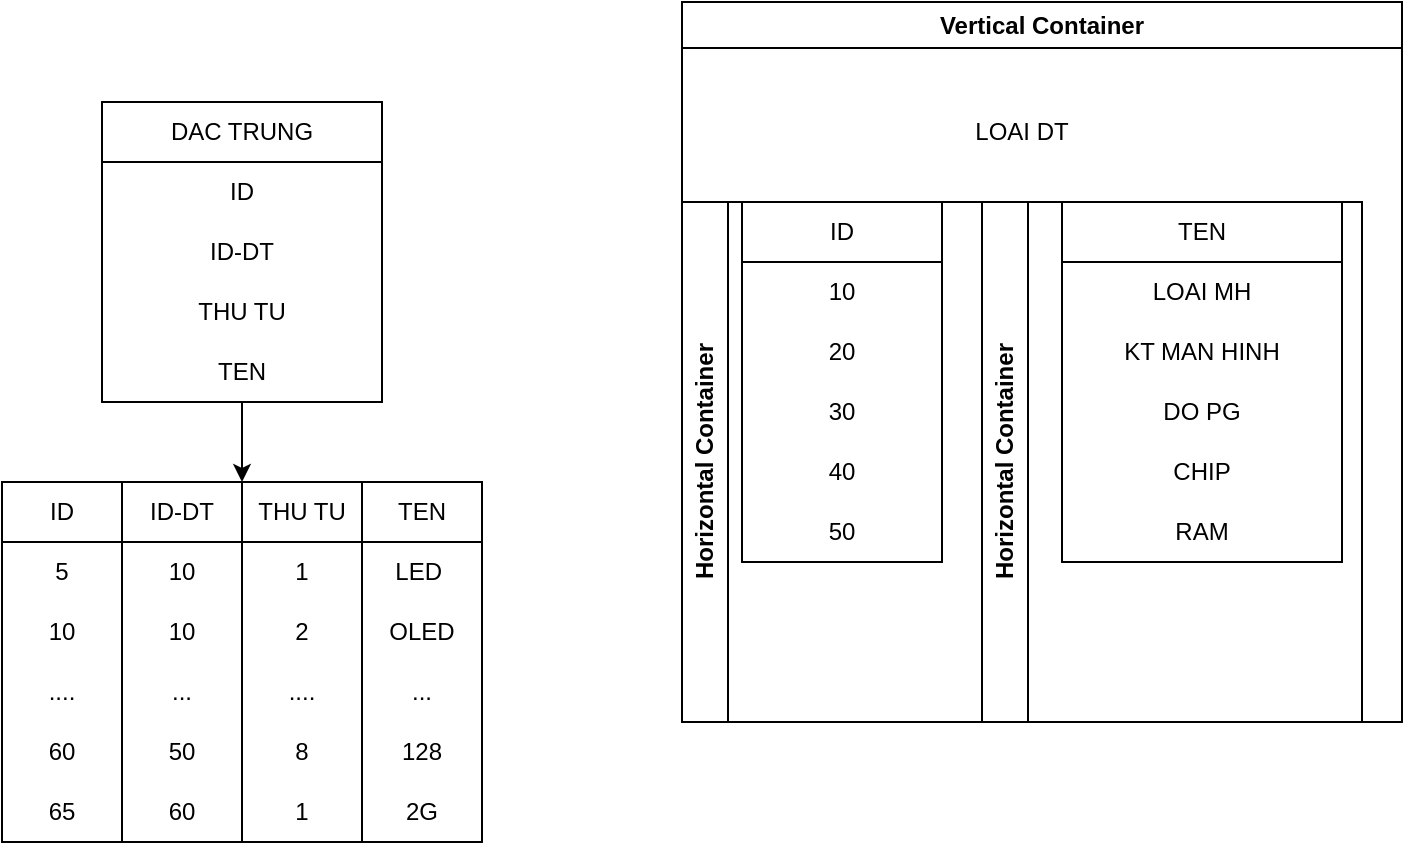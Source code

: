 <mxfile version="21.7.5" type="github">
  <diagram name="Page-1" id="567cU7zU4idR2Q4NE55Z">
    <mxGraphModel dx="777" dy="494" grid="1" gridSize="10" guides="1" tooltips="1" connect="1" arrows="1" fold="1" page="1" pageScale="1" pageWidth="850" pageHeight="1100" math="0" shadow="0">
      <root>
        <mxCell id="0" />
        <mxCell id="1" parent="0" />
        <mxCell id="lOqyoyoD0T-UHyPog28c-21" style="edgeStyle=orthogonalEdgeStyle;rounded=0;orthogonalLoop=1;jettySize=auto;html=1;entryX=1;entryY=0;entryDx=0;entryDy=0;" edge="1" parent="1" source="g64TjnT54fGRTK1biywi-1" target="lOqyoyoD0T-UHyPog28c-5">
          <mxGeometry relative="1" as="geometry" />
        </mxCell>
        <mxCell id="g64TjnT54fGRTK1biywi-1" value="DAC TRUNG" style="swimlane;fontStyle=0;childLayout=stackLayout;horizontal=1;startSize=30;horizontalStack=0;resizeParent=1;resizeParentMax=0;resizeLast=0;collapsible=1;marginBottom=0;whiteSpace=wrap;html=1;align=center;" parent="1" vertex="1">
          <mxGeometry x="70" y="60" width="140" height="150" as="geometry" />
        </mxCell>
        <mxCell id="g64TjnT54fGRTK1biywi-2" value="ID" style="text;strokeColor=none;fillColor=none;align=center;verticalAlign=middle;spacingLeft=4;spacingRight=4;overflow=hidden;points=[[0,0.5],[1,0.5]];portConstraint=eastwest;rotatable=0;whiteSpace=wrap;html=1;" parent="g64TjnT54fGRTK1biywi-1" vertex="1">
          <mxGeometry y="30" width="140" height="30" as="geometry" />
        </mxCell>
        <mxCell id="g64TjnT54fGRTK1biywi-3" value="ID-DT" style="text;strokeColor=none;fillColor=none;align=center;verticalAlign=middle;spacingLeft=4;spacingRight=4;overflow=hidden;points=[[0,0.5],[1,0.5]];portConstraint=eastwest;rotatable=0;whiteSpace=wrap;html=1;" parent="g64TjnT54fGRTK1biywi-1" vertex="1">
          <mxGeometry y="60" width="140" height="30" as="geometry" />
        </mxCell>
        <mxCell id="g64TjnT54fGRTK1biywi-4" value="THU TU" style="text;strokeColor=none;fillColor=none;align=center;verticalAlign=middle;spacingLeft=4;spacingRight=4;overflow=hidden;points=[[0,0.5],[1,0.5]];portConstraint=eastwest;rotatable=0;whiteSpace=wrap;html=1;" parent="g64TjnT54fGRTK1biywi-1" vertex="1">
          <mxGeometry y="90" width="140" height="30" as="geometry" />
        </mxCell>
        <mxCell id="g64TjnT54fGRTK1biywi-8" value="TEN" style="text;html=1;strokeColor=none;fillColor=none;align=center;verticalAlign=middle;whiteSpace=wrap;rounded=0;" parent="g64TjnT54fGRTK1biywi-1" vertex="1">
          <mxGeometry y="120" width="140" height="30" as="geometry" />
        </mxCell>
        <mxCell id="g64TjnT54fGRTK1biywi-7" value="Vertical Container" style="swimlane;whiteSpace=wrap;html=1;align=center;" parent="1" vertex="1">
          <mxGeometry x="360" y="10" width="360" height="360" as="geometry" />
        </mxCell>
        <mxCell id="g64TjnT54fGRTK1biywi-5" value="Horizontal Container" style="swimlane;horizontal=0;whiteSpace=wrap;html=1;align=center;" parent="g64TjnT54fGRTK1biywi-7" vertex="1">
          <mxGeometry y="100" width="340" height="260" as="geometry" />
        </mxCell>
        <mxCell id="g64TjnT54fGRTK1biywi-6" value="Horizontal Container" style="swimlane;horizontal=0;whiteSpace=wrap;html=1;align=center;" parent="g64TjnT54fGRTK1biywi-5" vertex="1">
          <mxGeometry x="150" width="190" height="260" as="geometry" />
        </mxCell>
        <mxCell id="g64TjnT54fGRTK1biywi-16" value="TEN" style="swimlane;fontStyle=0;childLayout=stackLayout;horizontal=1;startSize=30;horizontalStack=0;resizeParent=1;resizeParentMax=0;resizeLast=0;collapsible=1;marginBottom=0;whiteSpace=wrap;html=1;align=center;" parent="g64TjnT54fGRTK1biywi-6" vertex="1">
          <mxGeometry x="40" width="140" height="180" as="geometry" />
        </mxCell>
        <mxCell id="g64TjnT54fGRTK1biywi-17" value="LOAI MH" style="text;strokeColor=none;fillColor=none;align=center;verticalAlign=middle;spacingLeft=4;spacingRight=4;overflow=hidden;points=[[0,0.5],[1,0.5]];portConstraint=eastwest;rotatable=0;whiteSpace=wrap;html=1;" parent="g64TjnT54fGRTK1biywi-16" vertex="1">
          <mxGeometry y="30" width="140" height="30" as="geometry" />
        </mxCell>
        <mxCell id="g64TjnT54fGRTK1biywi-18" value="KT MAN HINH" style="text;strokeColor=none;fillColor=none;align=center;verticalAlign=middle;spacingLeft=4;spacingRight=4;overflow=hidden;points=[[0,0.5],[1,0.5]];portConstraint=eastwest;rotatable=0;whiteSpace=wrap;html=1;" parent="g64TjnT54fGRTK1biywi-16" vertex="1">
          <mxGeometry y="60" width="140" height="30" as="geometry" />
        </mxCell>
        <mxCell id="g64TjnT54fGRTK1biywi-19" value="DO PG" style="text;strokeColor=none;fillColor=none;align=center;verticalAlign=middle;spacingLeft=4;spacingRight=4;overflow=hidden;points=[[0,0.5],[1,0.5]];portConstraint=eastwest;rotatable=0;whiteSpace=wrap;html=1;" parent="g64TjnT54fGRTK1biywi-16" vertex="1">
          <mxGeometry y="90" width="140" height="30" as="geometry" />
        </mxCell>
        <mxCell id="g64TjnT54fGRTK1biywi-24" value="CHIP" style="text;html=1;strokeColor=none;fillColor=none;align=center;verticalAlign=middle;whiteSpace=wrap;rounded=0;" parent="g64TjnT54fGRTK1biywi-16" vertex="1">
          <mxGeometry y="120" width="140" height="30" as="geometry" />
        </mxCell>
        <mxCell id="g64TjnT54fGRTK1biywi-25" value="RAM" style="text;html=1;strokeColor=none;fillColor=none;align=center;verticalAlign=middle;whiteSpace=wrap;rounded=0;" parent="g64TjnT54fGRTK1biywi-16" vertex="1">
          <mxGeometry y="150" width="140" height="30" as="geometry" />
        </mxCell>
        <mxCell id="g64TjnT54fGRTK1biywi-12" value="ID" style="swimlane;fontStyle=0;childLayout=stackLayout;horizontal=1;startSize=30;horizontalStack=0;resizeParent=1;resizeParentMax=0;resizeLast=0;collapsible=1;marginBottom=0;whiteSpace=wrap;html=1;align=center;" parent="g64TjnT54fGRTK1biywi-5" vertex="1">
          <mxGeometry x="30" width="100" height="180" as="geometry" />
        </mxCell>
        <mxCell id="g64TjnT54fGRTK1biywi-13" value="10" style="text;strokeColor=none;fillColor=none;align=center;verticalAlign=middle;spacingLeft=4;spacingRight=4;overflow=hidden;points=[[0,0.5],[1,0.5]];portConstraint=eastwest;rotatable=0;whiteSpace=wrap;html=1;" parent="g64TjnT54fGRTK1biywi-12" vertex="1">
          <mxGeometry y="30" width="100" height="30" as="geometry" />
        </mxCell>
        <mxCell id="g64TjnT54fGRTK1biywi-14" value="20" style="text;strokeColor=none;fillColor=none;align=center;verticalAlign=middle;spacingLeft=4;spacingRight=4;overflow=hidden;points=[[0,0.5],[1,0.5]];portConstraint=eastwest;rotatable=0;whiteSpace=wrap;html=1;" parent="g64TjnT54fGRTK1biywi-12" vertex="1">
          <mxGeometry y="60" width="100" height="30" as="geometry" />
        </mxCell>
        <mxCell id="g64TjnT54fGRTK1biywi-15" value="30" style="text;strokeColor=none;fillColor=none;align=center;verticalAlign=middle;spacingLeft=4;spacingRight=4;overflow=hidden;points=[[0,0.5],[1,0.5]];portConstraint=eastwest;rotatable=0;whiteSpace=wrap;html=1;" parent="g64TjnT54fGRTK1biywi-12" vertex="1">
          <mxGeometry y="90" width="100" height="30" as="geometry" />
        </mxCell>
        <mxCell id="g64TjnT54fGRTK1biywi-22" value="40" style="text;html=1;strokeColor=none;fillColor=none;align=center;verticalAlign=middle;whiteSpace=wrap;rounded=0;" parent="g64TjnT54fGRTK1biywi-12" vertex="1">
          <mxGeometry y="120" width="100" height="30" as="geometry" />
        </mxCell>
        <mxCell id="g64TjnT54fGRTK1biywi-23" value="50" style="text;html=1;strokeColor=none;fillColor=none;align=center;verticalAlign=middle;whiteSpace=wrap;rounded=0;" parent="g64TjnT54fGRTK1biywi-12" vertex="1">
          <mxGeometry y="150" width="100" height="30" as="geometry" />
        </mxCell>
        <mxCell id="g64TjnT54fGRTK1biywi-26" value="LOAI DT" style="text;html=1;strokeColor=none;fillColor=none;align=center;verticalAlign=middle;whiteSpace=wrap;rounded=0;" parent="g64TjnT54fGRTK1biywi-7" vertex="1">
          <mxGeometry x="140" y="50" width="60" height="30" as="geometry" />
        </mxCell>
        <mxCell id="lOqyoyoD0T-UHyPog28c-1" value="ID" style="swimlane;fontStyle=0;childLayout=stackLayout;horizontal=1;startSize=30;horizontalStack=0;resizeParent=1;resizeParentMax=0;resizeLast=0;collapsible=1;marginBottom=0;whiteSpace=wrap;html=1;align=center;" vertex="1" parent="1">
          <mxGeometry x="20" y="250" width="60" height="180" as="geometry" />
        </mxCell>
        <mxCell id="lOqyoyoD0T-UHyPog28c-2" value="5" style="text;strokeColor=none;fillColor=none;align=center;verticalAlign=middle;spacingLeft=4;spacingRight=4;overflow=hidden;points=[[0,0.5],[1,0.5]];portConstraint=eastwest;rotatable=0;whiteSpace=wrap;html=1;" vertex="1" parent="lOqyoyoD0T-UHyPog28c-1">
          <mxGeometry y="30" width="60" height="30" as="geometry" />
        </mxCell>
        <mxCell id="lOqyoyoD0T-UHyPog28c-3" value="10" style="text;strokeColor=none;fillColor=none;align=center;verticalAlign=middle;spacingLeft=4;spacingRight=4;overflow=hidden;points=[[0,0.5],[1,0.5]];portConstraint=eastwest;rotatable=0;whiteSpace=wrap;html=1;" vertex="1" parent="lOqyoyoD0T-UHyPog28c-1">
          <mxGeometry y="60" width="60" height="30" as="geometry" />
        </mxCell>
        <mxCell id="lOqyoyoD0T-UHyPog28c-4" value="...." style="text;strokeColor=none;fillColor=none;align=center;verticalAlign=middle;spacingLeft=4;spacingRight=4;overflow=hidden;points=[[0,0.5],[1,0.5]];portConstraint=eastwest;rotatable=0;whiteSpace=wrap;html=1;" vertex="1" parent="lOqyoyoD0T-UHyPog28c-1">
          <mxGeometry y="90" width="60" height="30" as="geometry" />
        </mxCell>
        <mxCell id="lOqyoyoD0T-UHyPog28c-17" value="60" style="text;html=1;strokeColor=none;fillColor=none;align=center;verticalAlign=middle;whiteSpace=wrap;rounded=0;" vertex="1" parent="lOqyoyoD0T-UHyPog28c-1">
          <mxGeometry y="120" width="60" height="30" as="geometry" />
        </mxCell>
        <mxCell id="lOqyoyoD0T-UHyPog28c-24" value="65" style="text;html=1;strokeColor=none;fillColor=none;align=center;verticalAlign=middle;whiteSpace=wrap;rounded=0;" vertex="1" parent="lOqyoyoD0T-UHyPog28c-1">
          <mxGeometry y="150" width="60" height="30" as="geometry" />
        </mxCell>
        <mxCell id="lOqyoyoD0T-UHyPog28c-5" value="ID-DT" style="swimlane;fontStyle=0;childLayout=stackLayout;horizontal=1;startSize=30;horizontalStack=0;resizeParent=1;resizeParentMax=0;resizeLast=0;collapsible=1;marginBottom=0;whiteSpace=wrap;html=1;align=center;" vertex="1" parent="1">
          <mxGeometry x="80" y="250" width="60" height="180" as="geometry" />
        </mxCell>
        <mxCell id="lOqyoyoD0T-UHyPog28c-6" value="10" style="text;strokeColor=none;fillColor=none;align=center;verticalAlign=middle;spacingLeft=4;spacingRight=4;overflow=hidden;points=[[0,0.5],[1,0.5]];portConstraint=eastwest;rotatable=0;whiteSpace=wrap;html=1;" vertex="1" parent="lOqyoyoD0T-UHyPog28c-5">
          <mxGeometry y="30" width="60" height="30" as="geometry" />
        </mxCell>
        <mxCell id="lOqyoyoD0T-UHyPog28c-7" value="10" style="text;strokeColor=none;fillColor=none;align=center;verticalAlign=middle;spacingLeft=4;spacingRight=4;overflow=hidden;points=[[0,0.5],[1,0.5]];portConstraint=eastwest;rotatable=0;whiteSpace=wrap;html=1;" vertex="1" parent="lOqyoyoD0T-UHyPog28c-5">
          <mxGeometry y="60" width="60" height="30" as="geometry" />
        </mxCell>
        <mxCell id="lOqyoyoD0T-UHyPog28c-8" value="..." style="text;strokeColor=none;fillColor=none;align=center;verticalAlign=middle;spacingLeft=4;spacingRight=4;overflow=hidden;points=[[0,0.5],[1,0.5]];portConstraint=eastwest;rotatable=0;whiteSpace=wrap;html=1;" vertex="1" parent="lOqyoyoD0T-UHyPog28c-5">
          <mxGeometry y="90" width="60" height="30" as="geometry" />
        </mxCell>
        <mxCell id="lOqyoyoD0T-UHyPog28c-18" value="50" style="text;html=1;strokeColor=none;fillColor=none;align=center;verticalAlign=middle;whiteSpace=wrap;rounded=0;" vertex="1" parent="lOqyoyoD0T-UHyPog28c-5">
          <mxGeometry y="120" width="60" height="30" as="geometry" />
        </mxCell>
        <mxCell id="lOqyoyoD0T-UHyPog28c-25" value="60" style="text;html=1;strokeColor=none;fillColor=none;align=center;verticalAlign=middle;whiteSpace=wrap;rounded=0;" vertex="1" parent="lOqyoyoD0T-UHyPog28c-5">
          <mxGeometry y="150" width="60" height="30" as="geometry" />
        </mxCell>
        <mxCell id="lOqyoyoD0T-UHyPog28c-9" value="THU TU" style="swimlane;fontStyle=0;childLayout=stackLayout;horizontal=1;startSize=30;horizontalStack=0;resizeParent=1;resizeParentMax=0;resizeLast=0;collapsible=1;marginBottom=0;whiteSpace=wrap;html=1;align=center;" vertex="1" parent="1">
          <mxGeometry x="140" y="250" width="60" height="180" as="geometry" />
        </mxCell>
        <mxCell id="lOqyoyoD0T-UHyPog28c-10" value="1" style="text;strokeColor=none;fillColor=none;align=center;verticalAlign=middle;spacingLeft=4;spacingRight=4;overflow=hidden;points=[[0,0.5],[1,0.5]];portConstraint=eastwest;rotatable=0;whiteSpace=wrap;html=1;" vertex="1" parent="lOqyoyoD0T-UHyPog28c-9">
          <mxGeometry y="30" width="60" height="30" as="geometry" />
        </mxCell>
        <mxCell id="lOqyoyoD0T-UHyPog28c-11" value="2" style="text;strokeColor=none;fillColor=none;align=center;verticalAlign=middle;spacingLeft=4;spacingRight=4;overflow=hidden;points=[[0,0.5],[1,0.5]];portConstraint=eastwest;rotatable=0;whiteSpace=wrap;html=1;" vertex="1" parent="lOqyoyoD0T-UHyPog28c-9">
          <mxGeometry y="60" width="60" height="30" as="geometry" />
        </mxCell>
        <mxCell id="lOqyoyoD0T-UHyPog28c-12" value="...." style="text;strokeColor=none;fillColor=none;align=center;verticalAlign=middle;spacingLeft=4;spacingRight=4;overflow=hidden;points=[[0,0.5],[1,0.5]];portConstraint=eastwest;rotatable=0;whiteSpace=wrap;html=1;" vertex="1" parent="lOqyoyoD0T-UHyPog28c-9">
          <mxGeometry y="90" width="60" height="30" as="geometry" />
        </mxCell>
        <mxCell id="lOqyoyoD0T-UHyPog28c-19" value="8" style="text;html=1;strokeColor=none;fillColor=none;align=center;verticalAlign=middle;whiteSpace=wrap;rounded=0;" vertex="1" parent="lOqyoyoD0T-UHyPog28c-9">
          <mxGeometry y="120" width="60" height="30" as="geometry" />
        </mxCell>
        <mxCell id="lOqyoyoD0T-UHyPog28c-27" value="1" style="text;html=1;strokeColor=none;fillColor=none;align=center;verticalAlign=middle;whiteSpace=wrap;rounded=0;" vertex="1" parent="lOqyoyoD0T-UHyPog28c-9">
          <mxGeometry y="150" width="60" height="30" as="geometry" />
        </mxCell>
        <mxCell id="lOqyoyoD0T-UHyPog28c-13" value="TEN" style="swimlane;fontStyle=0;childLayout=stackLayout;horizontal=1;startSize=30;horizontalStack=0;resizeParent=1;resizeParentMax=0;resizeLast=0;collapsible=1;marginBottom=0;whiteSpace=wrap;html=1;align=center;" vertex="1" parent="1">
          <mxGeometry x="200" y="250" width="60" height="180" as="geometry" />
        </mxCell>
        <mxCell id="lOqyoyoD0T-UHyPog28c-14" value="LED&amp;nbsp;" style="text;strokeColor=none;fillColor=none;align=center;verticalAlign=middle;spacingLeft=4;spacingRight=4;overflow=hidden;points=[[0,0.5],[1,0.5]];portConstraint=eastwest;rotatable=0;whiteSpace=wrap;html=1;" vertex="1" parent="lOqyoyoD0T-UHyPog28c-13">
          <mxGeometry y="30" width="60" height="30" as="geometry" />
        </mxCell>
        <mxCell id="lOqyoyoD0T-UHyPog28c-15" value="OLED" style="text;strokeColor=none;fillColor=none;align=center;verticalAlign=middle;spacingLeft=4;spacingRight=4;overflow=hidden;points=[[0,0.5],[1,0.5]];portConstraint=eastwest;rotatable=0;whiteSpace=wrap;html=1;" vertex="1" parent="lOqyoyoD0T-UHyPog28c-13">
          <mxGeometry y="60" width="60" height="30" as="geometry" />
        </mxCell>
        <mxCell id="lOqyoyoD0T-UHyPog28c-16" value="..." style="text;strokeColor=none;fillColor=none;align=center;verticalAlign=middle;spacingLeft=4;spacingRight=4;overflow=hidden;points=[[0,0.5],[1,0.5]];portConstraint=eastwest;rotatable=0;whiteSpace=wrap;html=1;" vertex="1" parent="lOqyoyoD0T-UHyPog28c-13">
          <mxGeometry y="90" width="60" height="30" as="geometry" />
        </mxCell>
        <mxCell id="lOqyoyoD0T-UHyPog28c-26" value="128" style="text;html=1;strokeColor=none;fillColor=none;align=center;verticalAlign=middle;whiteSpace=wrap;rounded=0;" vertex="1" parent="lOqyoyoD0T-UHyPog28c-13">
          <mxGeometry y="120" width="60" height="30" as="geometry" />
        </mxCell>
        <mxCell id="lOqyoyoD0T-UHyPog28c-20" value="2G" style="text;html=1;strokeColor=none;fillColor=none;align=center;verticalAlign=middle;whiteSpace=wrap;rounded=0;" vertex="1" parent="lOqyoyoD0T-UHyPog28c-13">
          <mxGeometry y="150" width="60" height="30" as="geometry" />
        </mxCell>
      </root>
    </mxGraphModel>
  </diagram>
</mxfile>

